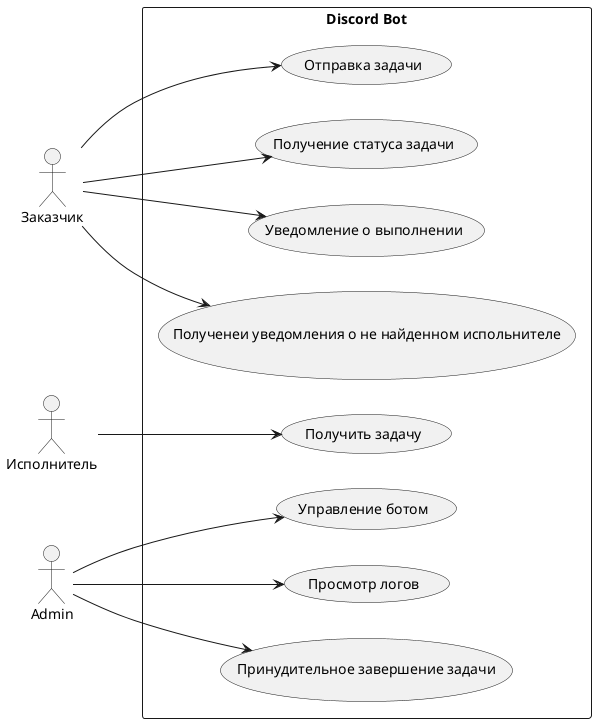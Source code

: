 ﻿@startuml UseCaseDiagram

left to right direction
skinparam packageStyle rectangle

actor "Заказчик" as Requester
actor "Исполнитель" as Executor
  ' actor "Администратор" as Admin

package "Discord Bot" {
  ' прецеденты заказчика
  usecase "Отправка задачи" as UC1
  usecase "Получение статуса задачи" as UC2
  usecase "Уведомление о выполнении" as UC3
  usecase "Полученеи уведомления о не найденном испольнителе" as UC4

  ' прецеденты исполнителя
  usecase "Получить задачу" as UC5

  ' прецеденты администратора
  usecase "Управление ботом" as UC6
  usecase "Просмотр логов" as UC7
  usecase "Принудительное завершение задачи" as UC8
}

Requester --> UC1
Requester --> UC2
Requester --> UC3
Requester --> UC4

Executor --> UC5

Admin --> UC6
Admin --> UC7
Admin --> UC8

@enduml